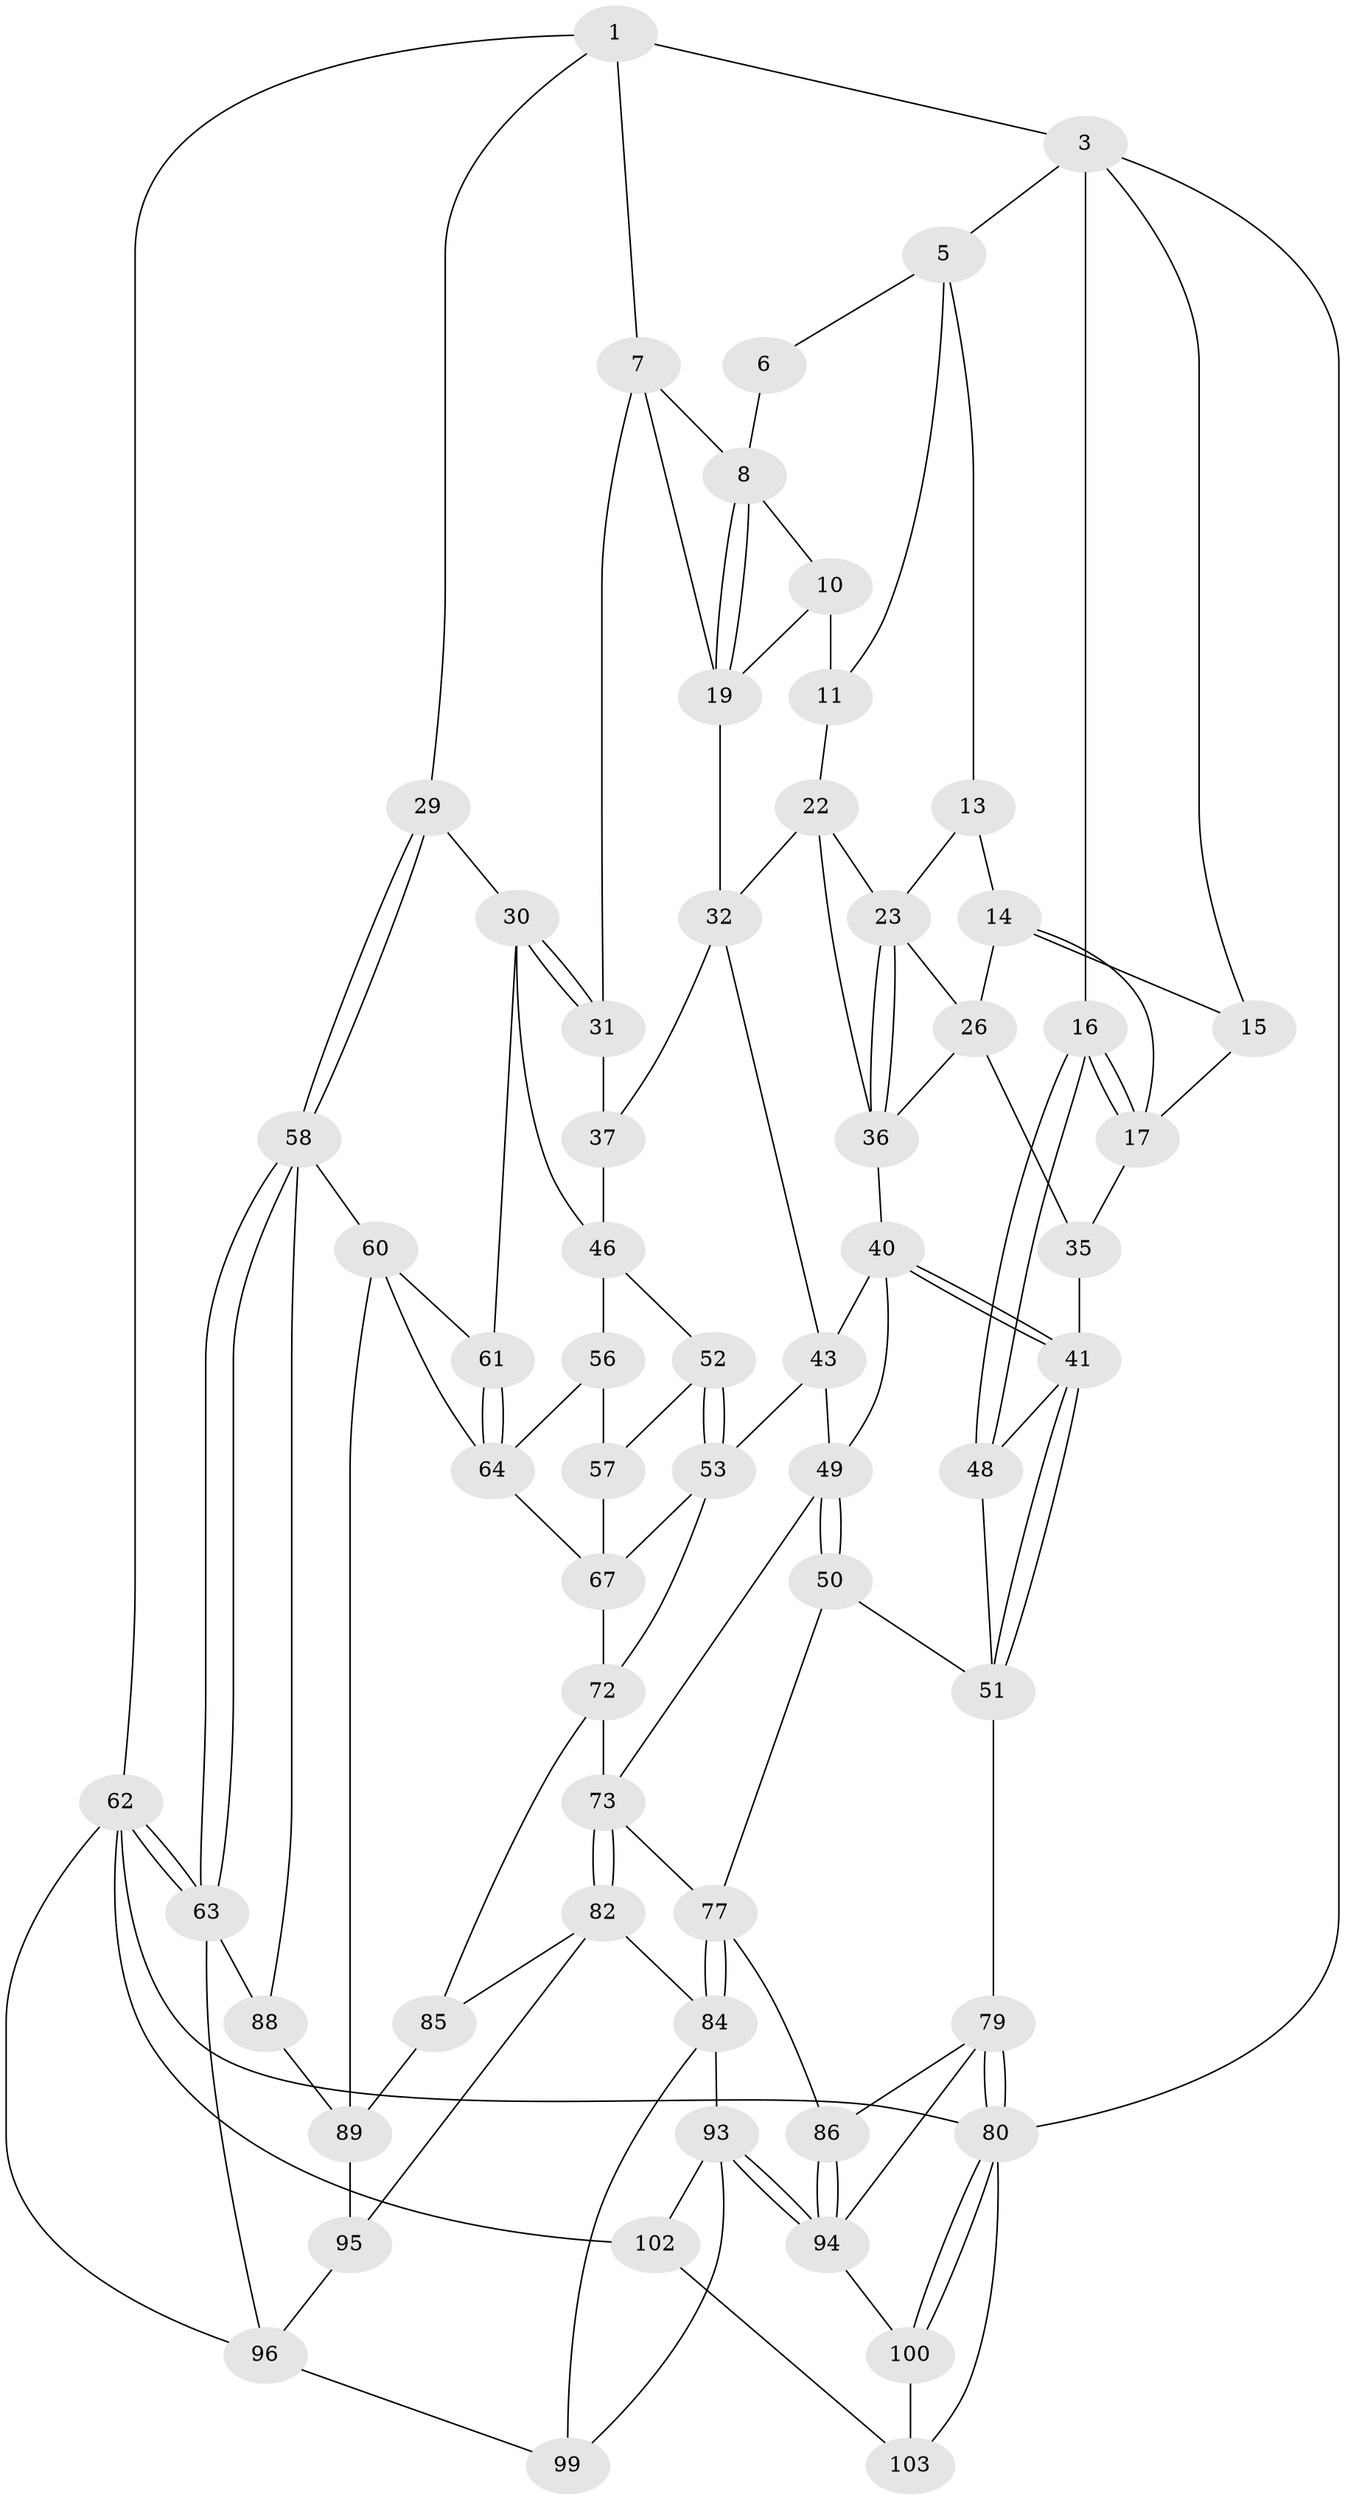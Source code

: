 // original degree distribution, {3: 0.019230769230769232, 5: 0.5576923076923077, 4: 0.22115384615384615, 6: 0.20192307692307693}
// Generated by graph-tools (version 1.1) at 2025/42/03/06/25 10:42:26]
// undirected, 62 vertices, 132 edges
graph export_dot {
graph [start="1"]
  node [color=gray90,style=filled];
  1 [pos="+0.5401519366755179+0",super="+2"];
  3 [pos="+0+0",super="+4"];
  5 [pos="+0.12888389395323752+0",super="+12"];
  6 [pos="+0.3764637080333792+0"];
  7 [pos="+0.5124703750852068+0.10062167519300347",super="+27"];
  8 [pos="+0.4596031358131563+0.09996871063262884",super="+9"];
  10 [pos="+0.349067815576317+0.05105337910818702",super="+20"];
  11 [pos="+0.24896182953325616+0.08687174446866877",super="+21"];
  13 [pos="+0.18294569829581286+0.08020611675857815"];
  14 [pos="+0.09355994527571643+0.10620076307150716",super="+25"];
  15 [pos="+0.06482817724268924+0.03315934505125662"];
  16 [pos="+0+0.1837601071108837"];
  17 [pos="+0+0.18593593665772376",super="+18"];
  19 [pos="+0.3924265562566659+0.2185403592648112",super="+28"];
  22 [pos="+0.24154742413408045+0.18790016946049787",super="+33"];
  23 [pos="+0.21200134704898682+0.2017376294434638",super="+24"];
  26 [pos="+0.11576209163952195+0.1868619309689318",super="+34"];
  29 [pos="+1+0"];
  30 [pos="+0.8026333702525836+0.13424089252187565",super="+45"];
  31 [pos="+0.5963699046521125+0.14594143155523936"];
  32 [pos="+0.39496992646012363+0.24916007879475502",super="+38"];
  35 [pos="+0.09046617172113806+0.30993430197520694"];
  36 [pos="+0.18729688797061478+0.2307984513117895",super="+39"];
  37 [pos="+0.48284133409186347+0.2781843161712991"];
  40 [pos="+0.23387843115239626+0.2959080703256254",super="+44"];
  41 [pos="+0.11908293521603586+0.4016207777865965",super="+42"];
  43 [pos="+0.3955289735121644+0.31606502309309586",super="+54"];
  46 [pos="+0.6969488094940214+0.32725391469121295",super="+47"];
  48 [pos="+0+0.3796362013663845"];
  49 [pos="+0.1914140059175883+0.5112223459402805",super="+55"];
  50 [pos="+0.17041450474997538+0.519638458465303"];
  51 [pos="+0.13172625439474672+0.49969396094145935",super="+69"];
  52 [pos="+0.5762394158087976+0.37867694410572816"];
  53 [pos="+0.47843676343240144+0.45784935193097787",super="+68"];
  56 [pos="+0.6861730617845475+0.3577647643576358",super="+65"];
  57 [pos="+0.5960409693005004+0.4615959589612067",super="+66"];
  58 [pos="+1+0.5074763113954601",super="+59"];
  60 [pos="+0.8485683043231294+0.4960218317976424",super="+76"];
  61 [pos="+0.7987066708307241+0.46807251305971403"];
  62 [pos="+1+1",super="+104"];
  63 [pos="+1+1",super="+91"];
  64 [pos="+0.6549051396922115+0.5812815607984775",super="+70"];
  67 [pos="+0.5092487929171358+0.488388716894734",super="+71"];
  72 [pos="+0.4722203874966171+0.6153326007499464",super="+75"];
  73 [pos="+0.46587245720009096+0.6188128599730658",super="+74"];
  77 [pos="+0.32039356344299125+0.721659078330601",super="+78"];
  79 [pos="+0+0.6437808811822463",super="+87"];
  80 [pos="+0+1",super="+81"];
  82 [pos="+0.4559113656419481+0.7295539611775071",super="+83"];
  84 [pos="+0.3555340234572753+0.796447992247793",super="+92"];
  85 [pos="+0.5695568017474669+0.699560467854181"];
  86 [pos="+0.12549785259827367+0.7173738141963015"];
  88 [pos="+0.7919739959963211+0.7489345422016319"];
  89 [pos="+0.7786594296433063+0.7455919087993385",super="+90"];
  93 [pos="+0.29305122891332797+0.857700561345832",super="+101"];
  94 [pos="+0.13725322510972351+0.8543459908876131",super="+98"];
  95 [pos="+0.6161053198339861+0.8713189281700101"];
  96 [pos="+0.6158408236441761+0.9574403453621222",super="+97"];
  99 [pos="+0.45483291110607826+0.9329351107309098"];
  100 [pos="+0.12003601367185221+0.8745665617863755"];
  102 [pos="+0.3218613166494079+1"];
  103 [pos="+0.24507603654897966+1"];
  1 -- 7;
  1 -- 3;
  1 -- 29;
  1 -- 62;
  3 -- 16;
  3 -- 5;
  3 -- 15;
  3 -- 80;
  5 -- 6;
  5 -- 13;
  5 -- 11;
  6 -- 8;
  7 -- 8;
  7 -- 31;
  7 -- 19;
  8 -- 19;
  8 -- 19;
  8 -- 10;
  10 -- 11 [weight=2];
  10 -- 19;
  11 -- 22;
  13 -- 14;
  13 -- 23;
  14 -- 15;
  14 -- 17;
  14 -- 26;
  15 -- 17;
  16 -- 17;
  16 -- 17;
  16 -- 48;
  16 -- 48;
  17 -- 35;
  19 -- 32;
  22 -- 23;
  22 -- 32;
  22 -- 36;
  23 -- 36;
  23 -- 36;
  23 -- 26;
  26 -- 35;
  26 -- 36;
  29 -- 30;
  29 -- 58;
  29 -- 58;
  30 -- 31;
  30 -- 31;
  30 -- 46;
  30 -- 61;
  31 -- 37;
  32 -- 43;
  32 -- 37;
  35 -- 41;
  36 -- 40;
  37 -- 46;
  40 -- 41;
  40 -- 41;
  40 -- 49;
  40 -- 43;
  41 -- 51;
  41 -- 51;
  41 -- 48;
  43 -- 49;
  43 -- 53;
  46 -- 56;
  46 -- 52;
  48 -- 51;
  49 -- 50;
  49 -- 50;
  49 -- 73;
  50 -- 51;
  50 -- 77;
  51 -- 79;
  52 -- 53;
  52 -- 53;
  52 -- 57;
  53 -- 72;
  53 -- 67;
  56 -- 57 [weight=2];
  56 -- 64;
  57 -- 67;
  58 -- 63;
  58 -- 63;
  58 -- 88;
  58 -- 60;
  60 -- 61;
  60 -- 89;
  60 -- 64;
  61 -- 64;
  61 -- 64;
  62 -- 63;
  62 -- 63;
  62 -- 96;
  62 -- 102;
  62 -- 80;
  63 -- 88;
  63 -- 96;
  64 -- 67;
  67 -- 72;
  72 -- 73;
  72 -- 85;
  73 -- 82;
  73 -- 82;
  73 -- 77;
  77 -- 84;
  77 -- 84;
  77 -- 86;
  79 -- 80;
  79 -- 80;
  79 -- 86;
  79 -- 94;
  80 -- 100;
  80 -- 100;
  80 -- 103;
  82 -- 85;
  82 -- 84;
  82 -- 95;
  84 -- 99;
  84 -- 93;
  85 -- 89;
  86 -- 94;
  86 -- 94;
  88 -- 89;
  89 -- 95;
  93 -- 94;
  93 -- 94;
  93 -- 99;
  93 -- 102;
  94 -- 100;
  95 -- 96;
  96 -- 99;
  100 -- 103;
  102 -- 103;
}

